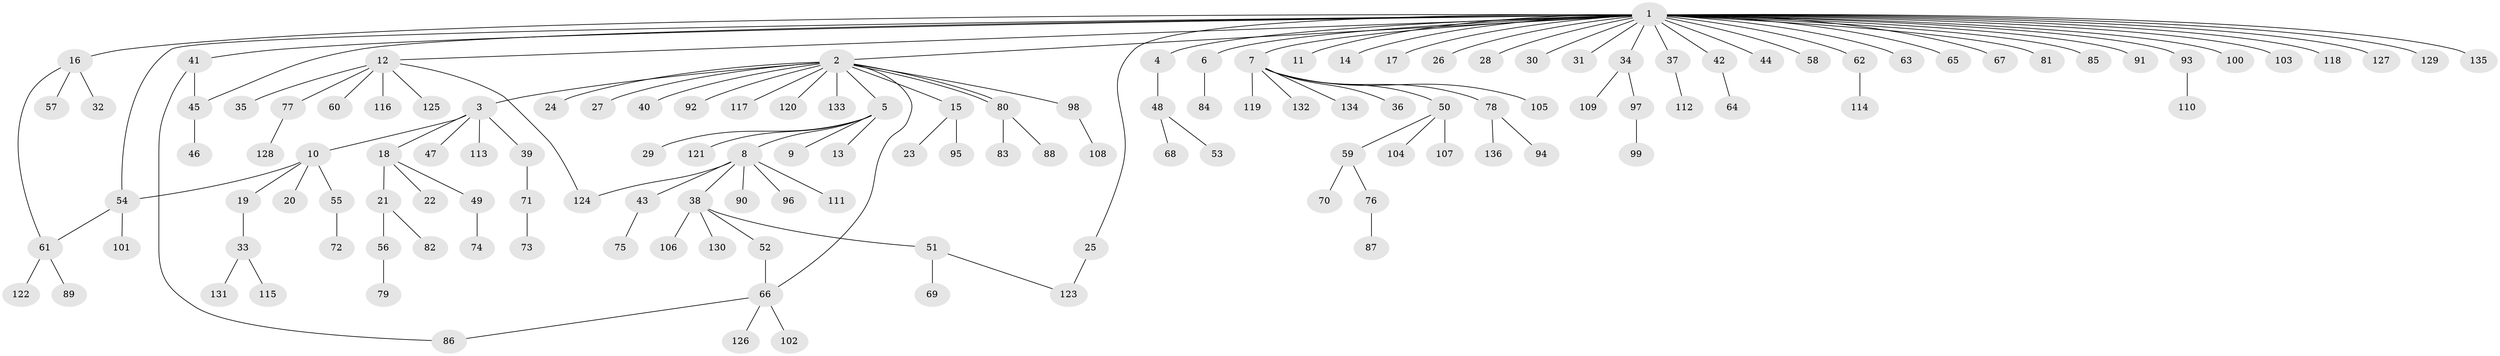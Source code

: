 // Generated by graph-tools (version 1.1) at 2025/01/03/09/25 03:01:54]
// undirected, 136 vertices, 143 edges
graph export_dot {
graph [start="1"]
  node [color=gray90,style=filled];
  1;
  2;
  3;
  4;
  5;
  6;
  7;
  8;
  9;
  10;
  11;
  12;
  13;
  14;
  15;
  16;
  17;
  18;
  19;
  20;
  21;
  22;
  23;
  24;
  25;
  26;
  27;
  28;
  29;
  30;
  31;
  32;
  33;
  34;
  35;
  36;
  37;
  38;
  39;
  40;
  41;
  42;
  43;
  44;
  45;
  46;
  47;
  48;
  49;
  50;
  51;
  52;
  53;
  54;
  55;
  56;
  57;
  58;
  59;
  60;
  61;
  62;
  63;
  64;
  65;
  66;
  67;
  68;
  69;
  70;
  71;
  72;
  73;
  74;
  75;
  76;
  77;
  78;
  79;
  80;
  81;
  82;
  83;
  84;
  85;
  86;
  87;
  88;
  89;
  90;
  91;
  92;
  93;
  94;
  95;
  96;
  97;
  98;
  99;
  100;
  101;
  102;
  103;
  104;
  105;
  106;
  107;
  108;
  109;
  110;
  111;
  112;
  113;
  114;
  115;
  116;
  117;
  118;
  119;
  120;
  121;
  122;
  123;
  124;
  125;
  126;
  127;
  128;
  129;
  130;
  131;
  132;
  133;
  134;
  135;
  136;
  1 -- 2;
  1 -- 4;
  1 -- 6;
  1 -- 7;
  1 -- 11;
  1 -- 12;
  1 -- 14;
  1 -- 16;
  1 -- 17;
  1 -- 25;
  1 -- 26;
  1 -- 28;
  1 -- 30;
  1 -- 31;
  1 -- 34;
  1 -- 37;
  1 -- 41;
  1 -- 42;
  1 -- 44;
  1 -- 45;
  1 -- 54;
  1 -- 58;
  1 -- 62;
  1 -- 63;
  1 -- 65;
  1 -- 67;
  1 -- 81;
  1 -- 85;
  1 -- 91;
  1 -- 93;
  1 -- 100;
  1 -- 103;
  1 -- 118;
  1 -- 127;
  1 -- 129;
  1 -- 135;
  2 -- 3;
  2 -- 5;
  2 -- 15;
  2 -- 24;
  2 -- 27;
  2 -- 40;
  2 -- 66;
  2 -- 80;
  2 -- 80;
  2 -- 92;
  2 -- 98;
  2 -- 117;
  2 -- 120;
  2 -- 133;
  3 -- 10;
  3 -- 18;
  3 -- 39;
  3 -- 47;
  3 -- 113;
  4 -- 48;
  5 -- 8;
  5 -- 9;
  5 -- 13;
  5 -- 29;
  5 -- 121;
  6 -- 84;
  7 -- 36;
  7 -- 50;
  7 -- 78;
  7 -- 105;
  7 -- 119;
  7 -- 132;
  7 -- 134;
  8 -- 38;
  8 -- 43;
  8 -- 90;
  8 -- 96;
  8 -- 111;
  8 -- 124;
  10 -- 19;
  10 -- 20;
  10 -- 54;
  10 -- 55;
  12 -- 35;
  12 -- 60;
  12 -- 77;
  12 -- 116;
  12 -- 124;
  12 -- 125;
  15 -- 23;
  15 -- 95;
  16 -- 32;
  16 -- 57;
  16 -- 61;
  18 -- 21;
  18 -- 22;
  18 -- 49;
  19 -- 33;
  21 -- 56;
  21 -- 82;
  25 -- 123;
  33 -- 115;
  33 -- 131;
  34 -- 97;
  34 -- 109;
  37 -- 112;
  38 -- 51;
  38 -- 52;
  38 -- 106;
  38 -- 130;
  39 -- 71;
  41 -- 45;
  41 -- 86;
  42 -- 64;
  43 -- 75;
  45 -- 46;
  48 -- 53;
  48 -- 68;
  49 -- 74;
  50 -- 59;
  50 -- 104;
  50 -- 107;
  51 -- 69;
  51 -- 123;
  52 -- 66;
  54 -- 61;
  54 -- 101;
  55 -- 72;
  56 -- 79;
  59 -- 70;
  59 -- 76;
  61 -- 89;
  61 -- 122;
  62 -- 114;
  66 -- 86;
  66 -- 102;
  66 -- 126;
  71 -- 73;
  76 -- 87;
  77 -- 128;
  78 -- 94;
  78 -- 136;
  80 -- 83;
  80 -- 88;
  93 -- 110;
  97 -- 99;
  98 -- 108;
}
